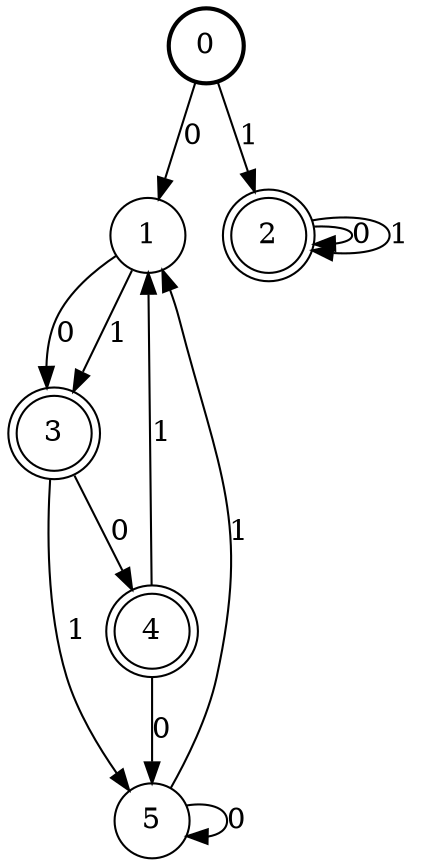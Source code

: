 digraph Automat {
    node [shape = circle];
    0 [style = "bold"];
    0 -> 1 [label = "0"];
    0 -> 2 [label = "1"];
    1 -> 3 [label = "0"];
    1 -> 3 [label = "1"];
    2 [peripheries=2]
    2 -> 2 [label = "0"];
    2 -> 2 [label = "1"];
    3 [peripheries=2]
    3 -> 4 [label = "0"];
    3 -> 5 [label = "1"];
    4 [peripheries=2]
    4 -> 5 [label = "0"];
    4 -> 1 [label = "1"];
    5 -> 5 [label = "0"];
    5 -> 1 [label = "1"];
}
